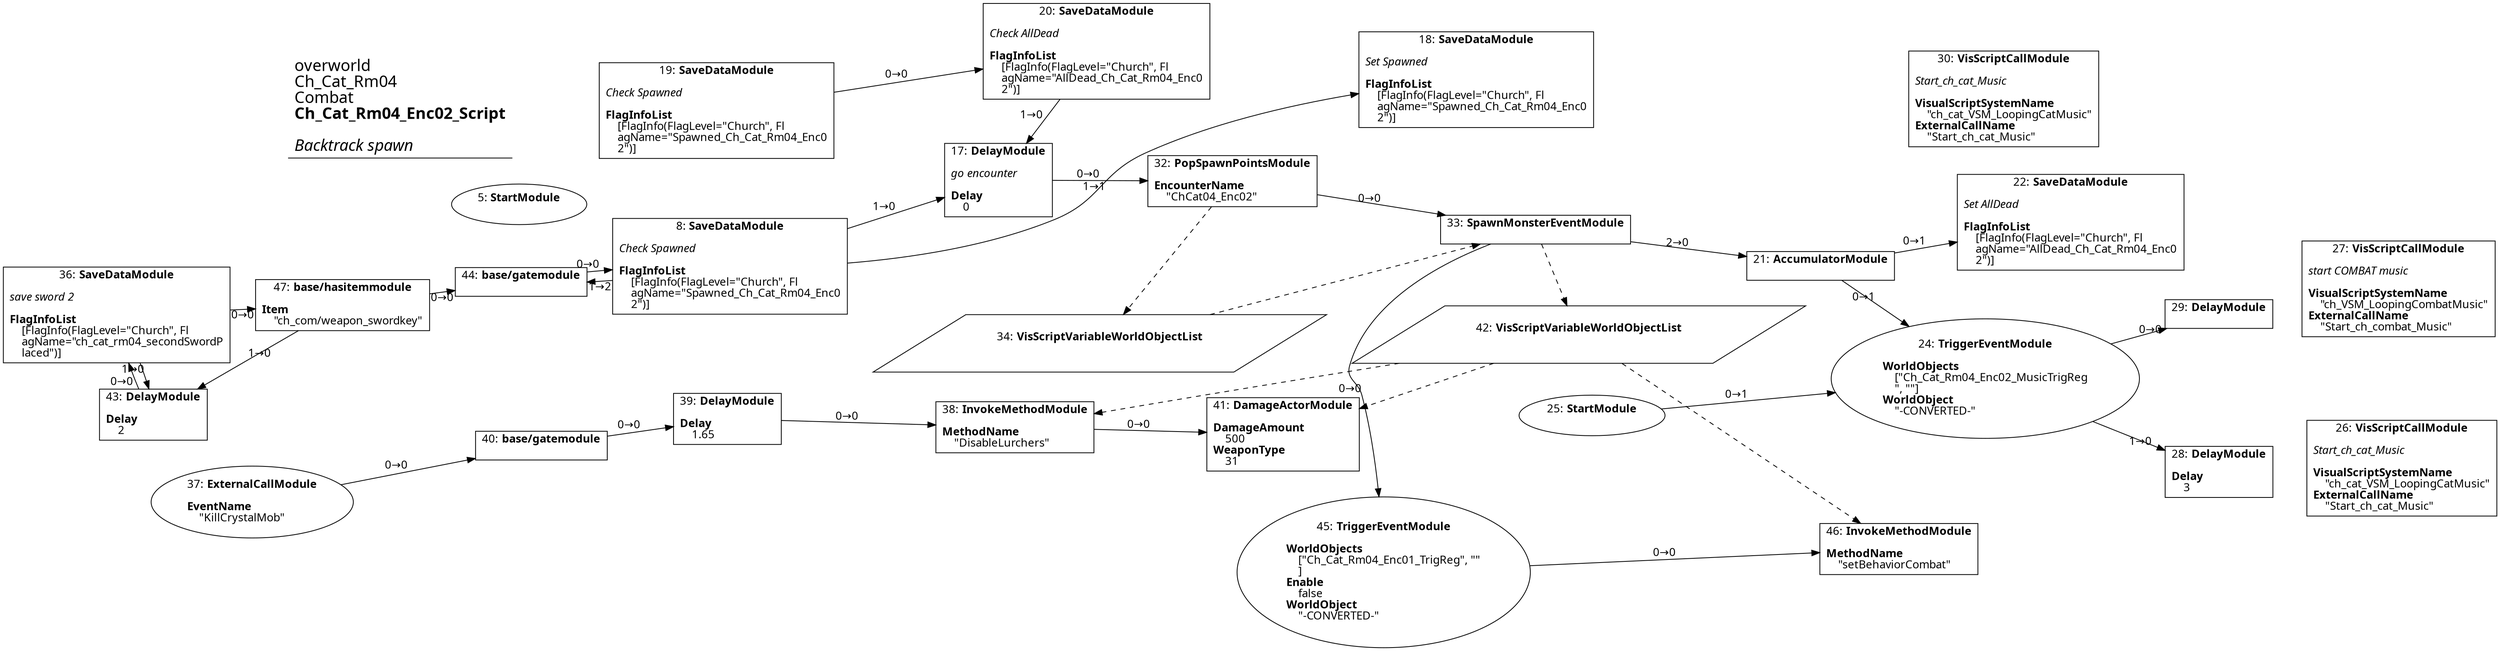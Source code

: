 digraph {
    layout = fdp;
    overlap = prism;
    sep = "+16";
    splines = spline;

    node [ shape = box ];

    graph [ fontname = "Segoe UI" ];
    node [ fontname = "Segoe UI" ];
    edge [ fontname = "Segoe UI" ];

    5 [ label = <5: <b>StartModule</b><br/><br/>> ];
    5 [ shape = oval ]
    5 [ pos = "0.120000005,-0.17!" ];

    8 [ label = <8: <b>SaveDataModule</b><br/><br/><i>Check Spawned<br align="left"/></i><br align="left"/><b>FlagInfoList</b><br align="left"/>    [FlagInfo(FlagLevel=&quot;Church&quot;, Fl<br align="left"/>    agName=&quot;Spawned_Ch_Cat_Rm04_Enc0<br align="left"/>    2&quot;)]<br align="left"/>> ];
    8 [ pos = "0.68500006,-0.35900003!" ];
    8 -> 18 [ label = "1→1" ];
    8 -> 17 [ label = "1→0" ];
    8 -> 44 [ label = "1→2" ];

    17 [ label = <17: <b>DelayModule</b><br/><br/><i>go encounter<br align="left"/></i><br align="left"/><b>Delay</b><br align="left"/>    0<br align="left"/>> ];
    17 [ pos = "0.94400007,-0.38200003!" ];
    17 -> 32 [ label = "0→0" ];

    18 [ label = <18: <b>SaveDataModule</b><br/><br/><i>Set Spawned<br align="left"/></i><br align="left"/><b>FlagInfoList</b><br align="left"/>    [FlagInfo(FlagLevel=&quot;Church&quot;, Fl<br align="left"/>    agName=&quot;Spawned_Ch_Cat_Rm04_Enc0<br align="left"/>    2&quot;)]<br align="left"/>> ];
    18 [ pos = "0.95400006,-0.21900001!" ];

    19 [ label = <19: <b>SaveDataModule</b><br/><br/><i>Check Spawned<br align="left"/></i><br align="left"/><b>FlagInfoList</b><br align="left"/>    [FlagInfo(FlagLevel=&quot;Church&quot;, Fl<br align="left"/>    agName=&quot;Spawned_Ch_Cat_Rm04_Enc0<br align="left"/>    2&quot;)]<br align="left"/>> ];
    19 [ pos = "0.432,-0.178!" ];
    19 -> 20 [ label = "0→0" ];

    20 [ label = <20: <b>SaveDataModule</b><br/><br/><i>Check AllDead<br align="left"/></i><br align="left"/><b>FlagInfoList</b><br align="left"/>    [FlagInfo(FlagLevel=&quot;Church&quot;, Fl<br align="left"/>    agName=&quot;AllDead_Ch_Cat_Rm04_Enc0<br align="left"/>    2&quot;)]<br align="left"/>> ];
    20 [ pos = "0.67300004,-0.178!" ];
    20 -> 17 [ label = "1→0" ];

    21 [ label = <21: <b>AccumulatorModule</b><br/><br/>> ];
    21 [ pos = "1.7810001,-0.39100003!" ];
    21 -> 22 [ label = "0→1" ];
    21 -> 24 [ label = "0→1" ];

    22 [ label = <22: <b>SaveDataModule</b><br/><br/><i>Set AllDead<br align="left"/></i><br align="left"/><b>FlagInfoList</b><br align="left"/>    [FlagInfo(FlagLevel=&quot;Church&quot;, Fl<br align="left"/>    agName=&quot;AllDead_Ch_Cat_Rm04_Enc0<br align="left"/>    2&quot;)]<br align="left"/>> ];
    22 [ pos = "2.038,-0.36800003!" ];

    24 [ label = <24: <b>TriggerEventModule</b><br/><br/><b>WorldObjects</b><br align="left"/>    [&quot;Ch_Cat_Rm04_Enc02_MusicTrigReg<br align="left"/>    &quot;, &quot;&quot;]<br align="left"/><b>WorldObject</b><br align="left"/>    &quot;-CONVERTED-&quot;<br align="left"/>> ];
    24 [ shape = oval ]
    24 [ pos = "2.0370002,-0.592!" ];
    24 -> 28 [ label = "1→0" ];
    24 -> 29 [ label = "0→0" ];

    25 [ label = <25: <b>StartModule</b><br/><br/>> ];
    25 [ shape = oval ]
    25 [ pos = "1.7580001,-0.615!" ];
    25 -> 24 [ label = "0→1" ];

    26 [ label = <26: <b>VisScriptCallModule</b><br/><br/><i>Start_ch_cat_Music<br align="left"/></i><br align="left"/><b>VisualScriptSystemName</b><br align="left"/>    &quot;ch_cat_VSM_LoopingCatMusic&quot;<br align="left"/><b>ExternalCallName</b><br align="left"/>    &quot;Start_ch_cat_Music&quot;<br align="left"/>> ];
    26 [ pos = "2.5200002,-0.68500006!" ];

    27 [ label = <27: <b>VisScriptCallModule</b><br/><br/><i>start COMBAT music<br align="left"/></i><br align="left"/><b>VisualScriptSystemName</b><br align="left"/>    &quot;ch_VSM_LoopingCombatMusic&quot;<br align="left"/><b>ExternalCallName</b><br align="left"/>    &quot;Start_ch_combat_Music&quot;<br align="left"/>> ];
    27 [ pos = "2.5240002,-0.527!" ];

    28 [ label = <28: <b>DelayModule</b><br/><br/><b>Delay</b><br align="left"/>    3<br align="left"/>> ];
    28 [ pos = "2.318,-0.68500006!" ];

    29 [ label = <29: <b>DelayModule</b><br/><br/>> ];
    29 [ pos = "2.3130002,-0.527!" ];

    30 [ label = <30: <b>VisScriptCallModule</b><br/><br/><i>Start_ch_cat_Music<br align="left"/></i><br align="left"/><b>VisualScriptSystemName</b><br align="left"/>    &quot;ch_cat_VSM_LoopingCatMusic&quot;<br align="left"/><b>ExternalCallName</b><br align="left"/>    &quot;Start_ch_cat_Music&quot;<br align="left"/>> ];
    30 [ pos = "2.038,-0.264!" ];

    32 [ label = <32: <b>PopSpawnPointsModule</b><br/><br/><b>EncounterName</b><br align="left"/>    &quot;ChCat04_Enc02&quot;<br align="left"/>> ];
    32 [ pos = "1.187,-0.38500002!" ];
    32 -> 33 [ label = "0→0" ];
    32 -> 34 [ style = dashed ];

    33 [ label = <33: <b>SpawnMonsterEventModule</b><br/><br/>> ];
    33 [ pos = "1.4250001,-0.386!" ];
    33 -> 21 [ label = "2→0" ];
    33 -> 45 [ label = "0→0" ];
    34 -> 33 [ style = dashed ];
    33 -> 42 [ style = dashed ];

    34 [ label = <34: <b>VisScriptVariableWorldObjectList</b><br/><br/>> ];
    34 [ shape = parallelogram ]
    34 [ pos = "1.2040001,-0.51500005!" ];

    36 [ label = <36: <b>SaveDataModule</b><br/><br/><i>save sword 2<br align="left"/></i><br align="left"/><b>FlagInfoList</b><br align="left"/>    [FlagInfo(FlagLevel=&quot;Church&quot;, Fl<br align="left"/>    agName=&quot;ch_cat_rm04_secondSwordP<br align="left"/>    laced&quot;)]<br align="left"/>> ];
    36 [ pos = "0.125,-0.35900003!" ];
    36 -> 43 [ label = "1→0" ];
    36 -> 47 [ label = "0→0" ];

    37 [ label = <37: <b>ExternalCallModule</b><br/><br/><b>EventName</b><br align="left"/>    &quot;KillCrystalMob&quot;<br align="left"/>> ];
    37 [ shape = oval ]
    37 [ pos = "0.648,-0.67800003!" ];
    37 -> 40 [ label = "0→0" ];

    38 [ label = <38: <b>InvokeMethodModule</b><br/><br/><b>MethodName</b><br align="left"/>    &quot;DisableLurchers&quot;<br align="left"/>> ];
    38 [ pos = "1.199,-0.67800003!" ];
    38 -> 41 [ label = "0→0" ];
    42 -> 38 [ style = dashed ];

    39 [ label = <39: <b>DelayModule</b><br/><br/><b>Delay</b><br align="left"/>    1.65<br align="left"/>> ];
    39 [ pos = "1.0400001,-0.67800003!" ];
    39 -> 38 [ label = "0→0" ];

    40 [ label = <40: <b>base/gatemodule</b><br/><br/>> ];
    40 [ pos = "0.883,-0.67800003!" ];
    40 -> 39 [ label = "0→0" ];

    41 [ label = <41: <b>DamageActorModule</b><br/><br/><b>DamageAmount</b><br align="left"/>    500<br align="left"/><b>WeaponType</b><br align="left"/>    31<br align="left"/>> ];
    41 [ pos = "1.4180001,-0.67800003!" ];
    42 -> 41 [ style = dashed ];

    42 [ label = <42: <b>VisScriptVariableWorldObjectList</b><br/><br/>> ];
    42 [ shape = parallelogram ]
    42 [ pos = "1.411,-0.58100003!" ];

    43 [ label = <43: <b>DelayModule</b><br/><br/><b>Delay</b><br align="left"/>    2<br align="left"/>> ];
    43 [ pos = "0.27800003,-0.54700005!" ];
    43 -> 36 [ label = "0→0" ];

    44 [ label = <44: <b>base/gatemodule</b><br/><br/>> ];
    44 [ pos = "0.521,-0.35900003!" ];
    44 -> 8 [ label = "0→0" ];

    45 [ label = <45: <b>TriggerEventModule</b><br/><br/><b>WorldObjects</b><br align="left"/>    [&quot;Ch_Cat_Rm04_Enc01_TrigReg&quot;, &quot;&quot;<br align="left"/>    ]<br align="left"/><b>Enable</b><br align="left"/>    false<br align="left"/><b>WorldObject</b><br align="left"/>    &quot;-CONVERTED-&quot;<br align="left"/>> ];
    45 [ shape = oval ]
    45 [ pos = "1.6110001,-0.84200007!" ];
    45 -> 46 [ label = "0→0" ];

    46 [ label = <46: <b>InvokeMethodModule</b><br/><br/><b>MethodName</b><br align="left"/>    &quot;setBehaviorCombat&quot;<br align="left"/>> ];
    46 [ pos = "1.8780001,-0.84200007!" ];
    42 -> 46 [ style = dashed ];

    47 [ label = <47: <b>base/hasitemmodule</b><br/><br/><b>Item</b><br align="left"/>    &quot;ch_com/weapon_swordkey&quot;<br align="left"/>> ];
    47 [ pos = "0.34100002,-0.35900003!" ];
    47 -> 43 [ label = "1→0" ];
    47 -> 44 [ label = "0→0" ];

    title [ pos = "0.119,-0.16900001!" ];
    title [ shape = underline ];
    title [ label = <<font point-size="20">overworld<br align="left"/>Ch_Cat_Rm04<br align="left"/>Combat<br align="left"/><b>Ch_Cat_Rm04_Enc02_Script</b><br align="left"/><br/><i>Backtrack spawn</i><br align="left"/></font>> ];
}

